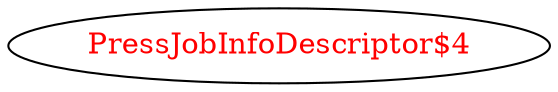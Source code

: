 digraph dependencyGraph {
 concentrate=true;
 ranksep="2.0";
 rankdir="LR"; 
 splines="ortho";
"PressJobInfoDescriptor$4" [fontcolor="red"];
}